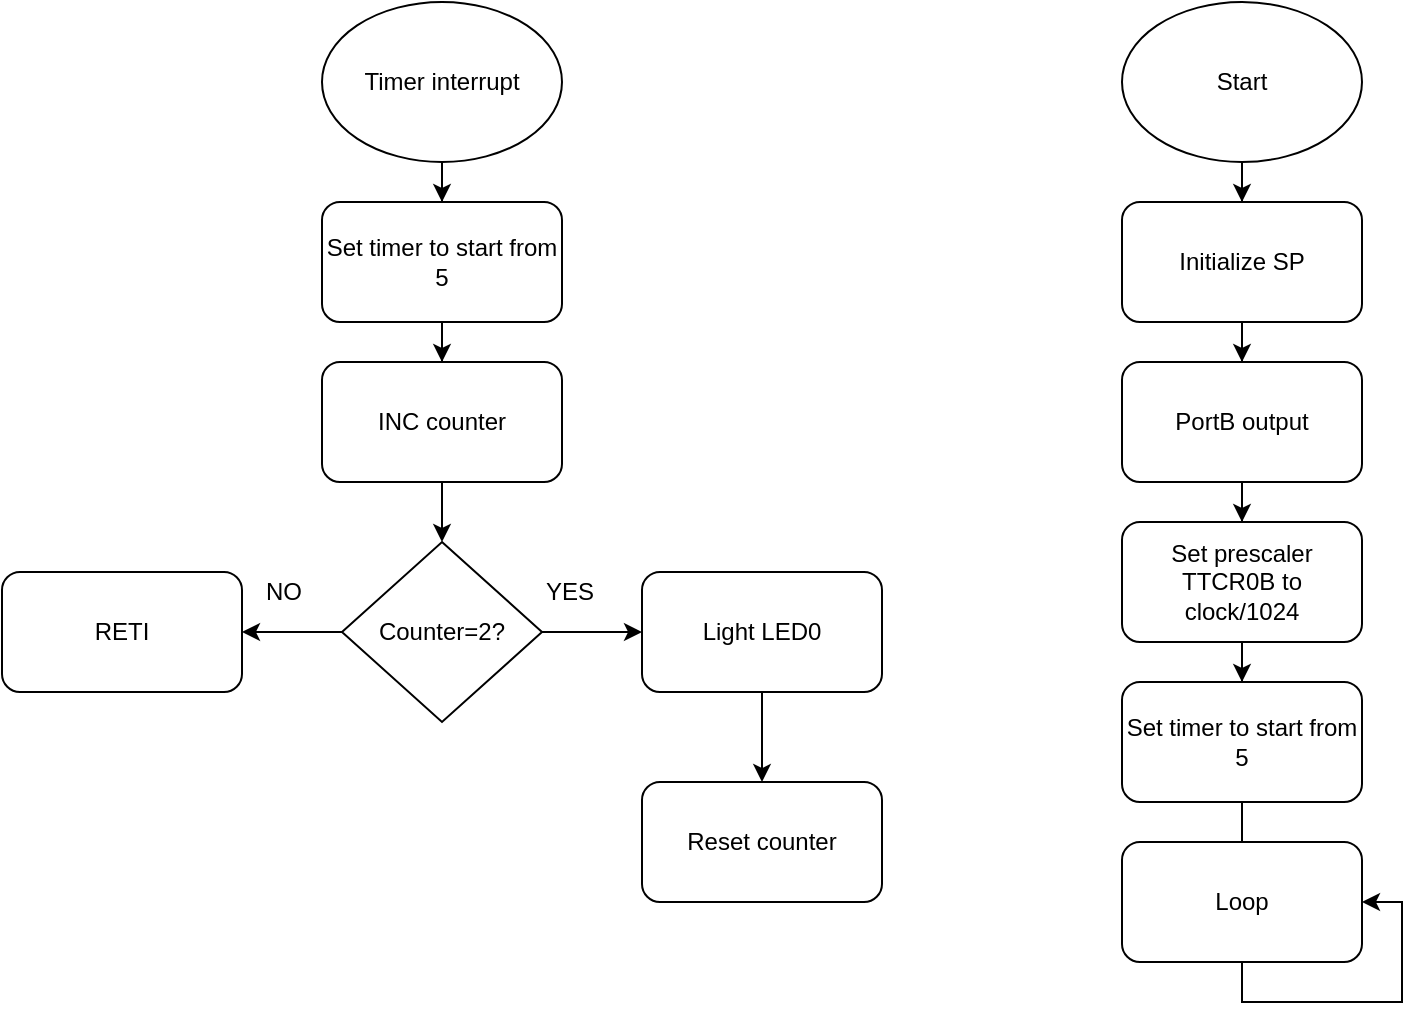 <mxfile version="12.1.0" type="device" pages="1"><diagram id="qO9XZPjC9Xsy2Zcxx8vY" name="Page-1"><mxGraphModel dx="1392" dy="831" grid="1" gridSize="10" guides="1" tooltips="1" connect="1" arrows="1" fold="1" page="1" pageScale="1" pageWidth="827" pageHeight="1169" math="0" shadow="0"><root><mxCell id="0"/><mxCell id="1" parent="0"/><mxCell id="r8vn-lN5lBldQ0vZkKlW-8" value="" style="edgeStyle=orthogonalEdgeStyle;rounded=0;orthogonalLoop=1;jettySize=auto;html=1;" edge="1" parent="1" source="r8vn-lN5lBldQ0vZkKlW-1" target="r8vn-lN5lBldQ0vZkKlW-2"><mxGeometry relative="1" as="geometry"/></mxCell><mxCell id="r8vn-lN5lBldQ0vZkKlW-1" value="Start" style="ellipse;whiteSpace=wrap;html=1;" vertex="1" parent="1"><mxGeometry x="580" y="60" width="120" height="80" as="geometry"/></mxCell><mxCell id="r8vn-lN5lBldQ0vZkKlW-9" value="" style="edgeStyle=orthogonalEdgeStyle;rounded=0;orthogonalLoop=1;jettySize=auto;html=1;" edge="1" parent="1" source="r8vn-lN5lBldQ0vZkKlW-2" target="r8vn-lN5lBldQ0vZkKlW-3"><mxGeometry relative="1" as="geometry"/></mxCell><mxCell id="r8vn-lN5lBldQ0vZkKlW-2" value="Initialize SP" style="rounded=1;whiteSpace=wrap;html=1;" vertex="1" parent="1"><mxGeometry x="580" y="160" width="120" height="60" as="geometry"/></mxCell><mxCell id="r8vn-lN5lBldQ0vZkKlW-10" value="" style="edgeStyle=orthogonalEdgeStyle;rounded=0;orthogonalLoop=1;jettySize=auto;html=1;" edge="1" parent="1" source="r8vn-lN5lBldQ0vZkKlW-3" target="r8vn-lN5lBldQ0vZkKlW-4"><mxGeometry relative="1" as="geometry"/></mxCell><mxCell id="r8vn-lN5lBldQ0vZkKlW-3" value="PortB output" style="rounded=1;whiteSpace=wrap;html=1;" vertex="1" parent="1"><mxGeometry x="580" y="240" width="120" height="60" as="geometry"/></mxCell><mxCell id="r8vn-lN5lBldQ0vZkKlW-11" value="" style="edgeStyle=orthogonalEdgeStyle;rounded=0;orthogonalLoop=1;jettySize=auto;html=1;" edge="1" parent="1" source="r8vn-lN5lBldQ0vZkKlW-4" target="r8vn-lN5lBldQ0vZkKlW-5"><mxGeometry relative="1" as="geometry"/></mxCell><mxCell id="r8vn-lN5lBldQ0vZkKlW-4" value="Set prescaler TTCR0B to clock/1024" style="rounded=1;whiteSpace=wrap;html=1;" vertex="1" parent="1"><mxGeometry x="580" y="320" width="120" height="60" as="geometry"/></mxCell><mxCell id="r8vn-lN5lBldQ0vZkKlW-13" value="" style="edgeStyle=orthogonalEdgeStyle;rounded=0;orthogonalLoop=1;jettySize=auto;html=1;" edge="1" parent="1" source="r8vn-lN5lBldQ0vZkKlW-5"><mxGeometry relative="1" as="geometry"><mxPoint x="640" y="540" as="targetPoint"/></mxGeometry></mxCell><mxCell id="r8vn-lN5lBldQ0vZkKlW-5" value="Set timer to start from 5" style="rounded=1;whiteSpace=wrap;html=1;" vertex="1" parent="1"><mxGeometry x="580" y="400" width="120" height="60" as="geometry"/></mxCell><mxCell id="r8vn-lN5lBldQ0vZkKlW-6" value="Loop" style="rounded=1;whiteSpace=wrap;html=1;" vertex="1" parent="1"><mxGeometry x="580" y="480" width="120" height="60" as="geometry"/></mxCell><mxCell id="r8vn-lN5lBldQ0vZkKlW-7" style="edgeStyle=orthogonalEdgeStyle;rounded=0;orthogonalLoop=1;jettySize=auto;html=1;exitX=0.5;exitY=1;exitDx=0;exitDy=0;entryX=1;entryY=0.5;entryDx=0;entryDy=0;" edge="1" parent="1" source="r8vn-lN5lBldQ0vZkKlW-6" target="r8vn-lN5lBldQ0vZkKlW-6"><mxGeometry relative="1" as="geometry"/></mxCell><mxCell id="r8vn-lN5lBldQ0vZkKlW-26" value="" style="edgeStyle=orthogonalEdgeStyle;rounded=0;orthogonalLoop=1;jettySize=auto;html=1;" edge="1" parent="1" source="r8vn-lN5lBldQ0vZkKlW-15" target="r8vn-lN5lBldQ0vZkKlW-19"><mxGeometry relative="1" as="geometry"/></mxCell><mxCell id="r8vn-lN5lBldQ0vZkKlW-15" value="Timer interrupt" style="ellipse;whiteSpace=wrap;html=1;" vertex="1" parent="1"><mxGeometry x="180" y="60" width="120" height="80" as="geometry"/></mxCell><mxCell id="r8vn-lN5lBldQ0vZkKlW-24" value="" style="edgeStyle=orthogonalEdgeStyle;rounded=0;orthogonalLoop=1;jettySize=auto;html=1;" edge="1" parent="1" source="r8vn-lN5lBldQ0vZkKlW-17" target="r8vn-lN5lBldQ0vZkKlW-18"><mxGeometry relative="1" as="geometry"/></mxCell><mxCell id="r8vn-lN5lBldQ0vZkKlW-17" value="INC counter" style="rounded=1;whiteSpace=wrap;html=1;" vertex="1" parent="1"><mxGeometry x="180" y="240" width="120" height="60" as="geometry"/></mxCell><mxCell id="r8vn-lN5lBldQ0vZkKlW-21" value="" style="edgeStyle=orthogonalEdgeStyle;rounded=0;orthogonalLoop=1;jettySize=auto;html=1;" edge="1" parent="1" source="r8vn-lN5lBldQ0vZkKlW-18" target="r8vn-lN5lBldQ0vZkKlW-20"><mxGeometry relative="1" as="geometry"/></mxCell><mxCell id="r8vn-lN5lBldQ0vZkKlW-27" value="" style="edgeStyle=orthogonalEdgeStyle;rounded=0;orthogonalLoop=1;jettySize=auto;html=1;" edge="1" parent="1" source="r8vn-lN5lBldQ0vZkKlW-18" target="r8vn-lN5lBldQ0vZkKlW-23"><mxGeometry relative="1" as="geometry"/></mxCell><mxCell id="r8vn-lN5lBldQ0vZkKlW-18" value="Counter=2?" style="rhombus;whiteSpace=wrap;html=1;" vertex="1" parent="1"><mxGeometry x="190" y="330" width="100" height="90" as="geometry"/></mxCell><mxCell id="r8vn-lN5lBldQ0vZkKlW-25" value="" style="edgeStyle=orthogonalEdgeStyle;rounded=0;orthogonalLoop=1;jettySize=auto;html=1;" edge="1" parent="1" source="r8vn-lN5lBldQ0vZkKlW-19" target="r8vn-lN5lBldQ0vZkKlW-17"><mxGeometry relative="1" as="geometry"/></mxCell><mxCell id="r8vn-lN5lBldQ0vZkKlW-19" value="Set timer to start from 5" style="rounded=1;whiteSpace=wrap;html=1;" vertex="1" parent="1"><mxGeometry x="180" y="160" width="120" height="60" as="geometry"/></mxCell><mxCell id="r8vn-lN5lBldQ0vZkKlW-29" value="" style="edgeStyle=orthogonalEdgeStyle;rounded=0;orthogonalLoop=1;jettySize=auto;html=1;" edge="1" parent="1" source="r8vn-lN5lBldQ0vZkKlW-20" target="r8vn-lN5lBldQ0vZkKlW-28"><mxGeometry relative="1" as="geometry"/></mxCell><mxCell id="r8vn-lN5lBldQ0vZkKlW-20" value="Light LED0" style="rounded=1;whiteSpace=wrap;html=1;" vertex="1" parent="1"><mxGeometry x="340" y="345" width="120" height="60" as="geometry"/></mxCell><mxCell id="r8vn-lN5lBldQ0vZkKlW-28" value="Reset counter" style="rounded=1;whiteSpace=wrap;html=1;" vertex="1" parent="1"><mxGeometry x="340" y="450" width="120" height="60" as="geometry"/></mxCell><mxCell id="r8vn-lN5lBldQ0vZkKlW-22" value="YES" style="text;html=1;resizable=0;points=[];autosize=1;align=left;verticalAlign=top;spacingTop=-4;" vertex="1" parent="1"><mxGeometry x="290" y="345" width="40" height="20" as="geometry"/></mxCell><mxCell id="r8vn-lN5lBldQ0vZkKlW-23" value="RETI" style="rounded=1;whiteSpace=wrap;html=1;" vertex="1" parent="1"><mxGeometry x="20" y="345" width="120" height="60" as="geometry"/></mxCell><mxCell id="r8vn-lN5lBldQ0vZkKlW-30" value="NO" style="text;html=1;resizable=0;points=[];autosize=1;align=left;verticalAlign=top;spacingTop=-4;" vertex="1" parent="1"><mxGeometry x="150" y="345" width="40" height="20" as="geometry"/></mxCell></root></mxGraphModel></diagram></mxfile>